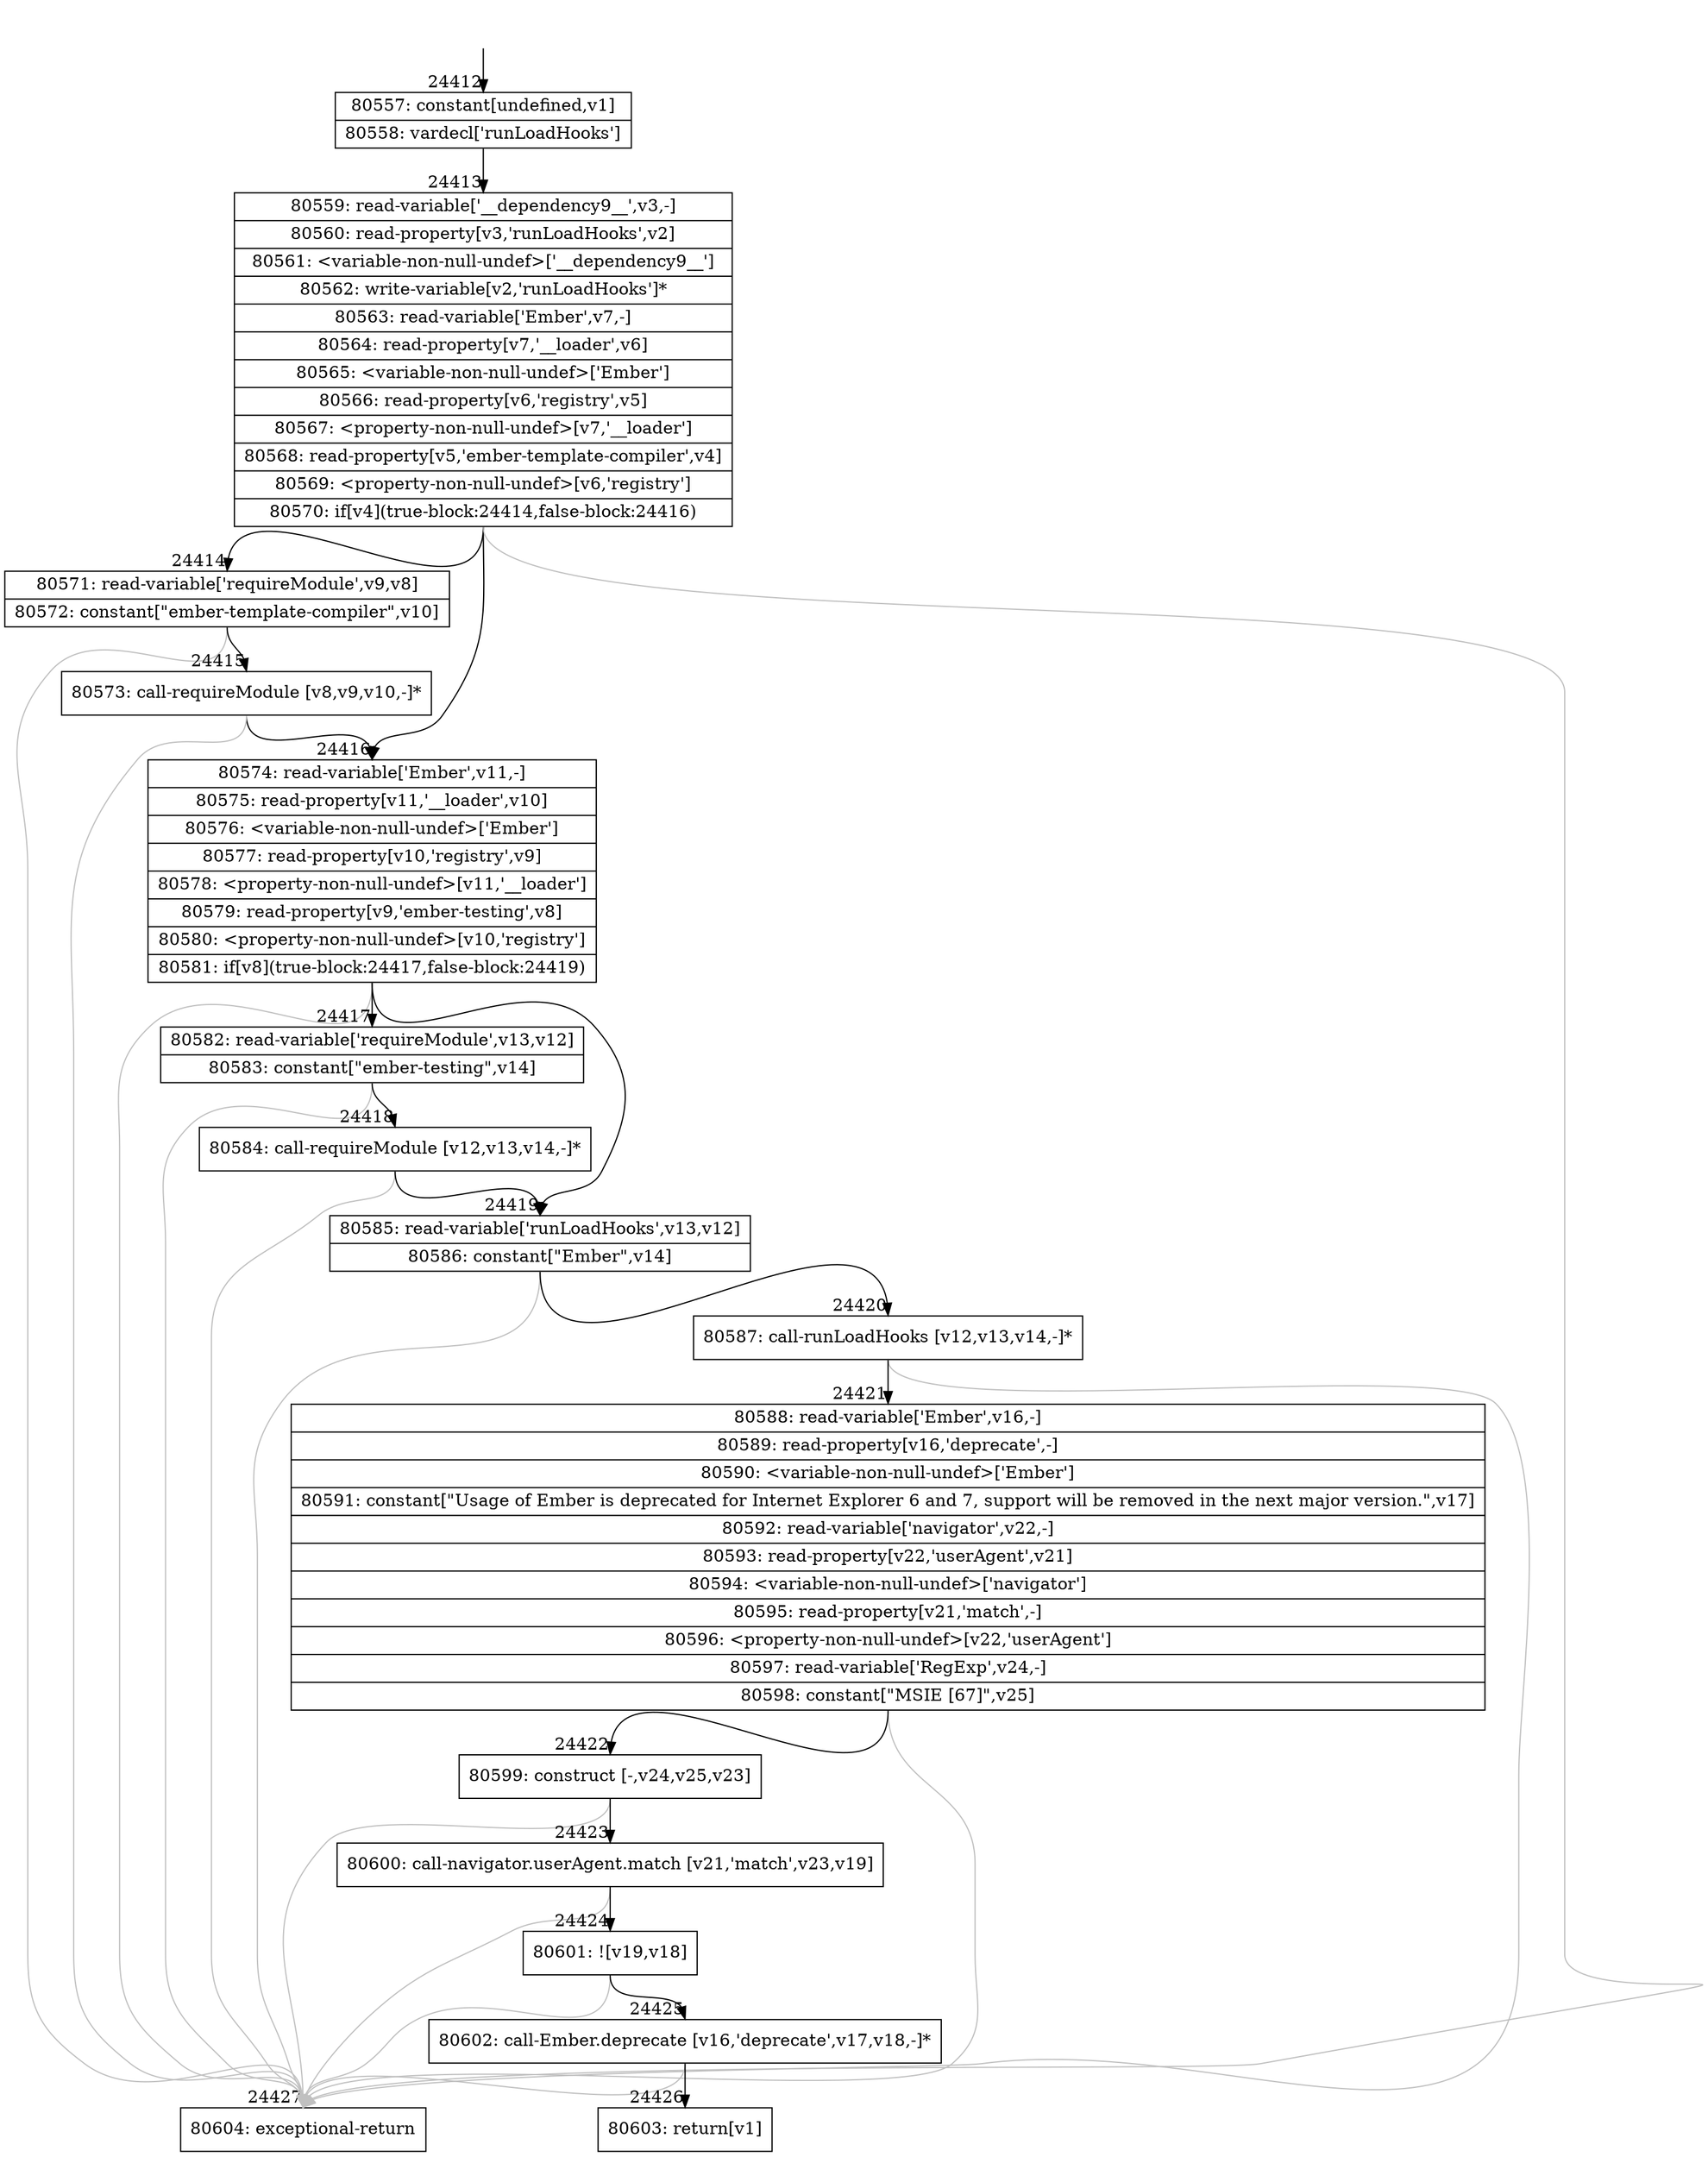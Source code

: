 digraph {
rankdir="TD"
BB_entry2134[shape=none,label=""];
BB_entry2134 -> BB24412 [tailport=s, headport=n, headlabel="    24412"]
BB24412 [shape=record label="{80557: constant[undefined,v1]|80558: vardecl['runLoadHooks']}" ] 
BB24412 -> BB24413 [tailport=s, headport=n, headlabel="      24413"]
BB24413 [shape=record label="{80559: read-variable['__dependency9__',v3,-]|80560: read-property[v3,'runLoadHooks',v2]|80561: \<variable-non-null-undef\>['__dependency9__']|80562: write-variable[v2,'runLoadHooks']*|80563: read-variable['Ember',v7,-]|80564: read-property[v7,'__loader',v6]|80565: \<variable-non-null-undef\>['Ember']|80566: read-property[v6,'registry',v5]|80567: \<property-non-null-undef\>[v7,'__loader']|80568: read-property[v5,'ember-template-compiler',v4]|80569: \<property-non-null-undef\>[v6,'registry']|80570: if[v4](true-block:24414,false-block:24416)}" ] 
BB24413 -> BB24414 [tailport=s, headport=n, headlabel="      24414"]
BB24413 -> BB24416 [tailport=s, headport=n, headlabel="      24416"]
BB24413 -> BB24427 [tailport=s, headport=n, color=gray, headlabel="      24427"]
BB24414 [shape=record label="{80571: read-variable['requireModule',v9,v8]|80572: constant[\"ember-template-compiler\",v10]}" ] 
BB24414 -> BB24415 [tailport=s, headport=n, headlabel="      24415"]
BB24414 -> BB24427 [tailport=s, headport=n, color=gray]
BB24415 [shape=record label="{80573: call-requireModule [v8,v9,v10,-]*}" ] 
BB24415 -> BB24416 [tailport=s, headport=n]
BB24415 -> BB24427 [tailport=s, headport=n, color=gray]
BB24416 [shape=record label="{80574: read-variable['Ember',v11,-]|80575: read-property[v11,'__loader',v10]|80576: \<variable-non-null-undef\>['Ember']|80577: read-property[v10,'registry',v9]|80578: \<property-non-null-undef\>[v11,'__loader']|80579: read-property[v9,'ember-testing',v8]|80580: \<property-non-null-undef\>[v10,'registry']|80581: if[v8](true-block:24417,false-block:24419)}" ] 
BB24416 -> BB24417 [tailport=s, headport=n, headlabel="      24417"]
BB24416 -> BB24419 [tailport=s, headport=n, headlabel="      24419"]
BB24416 -> BB24427 [tailport=s, headport=n, color=gray]
BB24417 [shape=record label="{80582: read-variable['requireModule',v13,v12]|80583: constant[\"ember-testing\",v14]}" ] 
BB24417 -> BB24418 [tailport=s, headport=n, headlabel="      24418"]
BB24417 -> BB24427 [tailport=s, headport=n, color=gray]
BB24418 [shape=record label="{80584: call-requireModule [v12,v13,v14,-]*}" ] 
BB24418 -> BB24419 [tailport=s, headport=n]
BB24418 -> BB24427 [tailport=s, headport=n, color=gray]
BB24419 [shape=record label="{80585: read-variable['runLoadHooks',v13,v12]|80586: constant[\"Ember\",v14]}" ] 
BB24419 -> BB24420 [tailport=s, headport=n, headlabel="      24420"]
BB24419 -> BB24427 [tailport=s, headport=n, color=gray]
BB24420 [shape=record label="{80587: call-runLoadHooks [v12,v13,v14,-]*}" ] 
BB24420 -> BB24421 [tailport=s, headport=n, headlabel="      24421"]
BB24420 -> BB24427 [tailport=s, headport=n, color=gray]
BB24421 [shape=record label="{80588: read-variable['Ember',v16,-]|80589: read-property[v16,'deprecate',-]|80590: \<variable-non-null-undef\>['Ember']|80591: constant[\"Usage of Ember is deprecated for Internet Explorer 6 and 7, support will be removed in the next major version.\",v17]|80592: read-variable['navigator',v22,-]|80593: read-property[v22,'userAgent',v21]|80594: \<variable-non-null-undef\>['navigator']|80595: read-property[v21,'match',-]|80596: \<property-non-null-undef\>[v22,'userAgent']|80597: read-variable['RegExp',v24,-]|80598: constant[\"MSIE [67]\",v25]}" ] 
BB24421 -> BB24422 [tailport=s, headport=n, headlabel="      24422"]
BB24421 -> BB24427 [tailport=s, headport=n, color=gray]
BB24422 [shape=record label="{80599: construct [-,v24,v25,v23]}" ] 
BB24422 -> BB24423 [tailport=s, headport=n, headlabel="      24423"]
BB24422 -> BB24427 [tailport=s, headport=n, color=gray]
BB24423 [shape=record label="{80600: call-navigator.userAgent.match [v21,'match',v23,v19]}" ] 
BB24423 -> BB24424 [tailport=s, headport=n, headlabel="      24424"]
BB24423 -> BB24427 [tailport=s, headport=n, color=gray]
BB24424 [shape=record label="{80601: ![v19,v18]}" ] 
BB24424 -> BB24425 [tailport=s, headport=n, headlabel="      24425"]
BB24424 -> BB24427 [tailport=s, headport=n, color=gray]
BB24425 [shape=record label="{80602: call-Ember.deprecate [v16,'deprecate',v17,v18,-]*}" ] 
BB24425 -> BB24426 [tailport=s, headport=n, headlabel="      24426"]
BB24425 -> BB24427 [tailport=s, headport=n, color=gray]
BB24426 [shape=record label="{80603: return[v1]}" ] 
BB24427 [shape=record label="{80604: exceptional-return}" ] 
//#$~ 45917
}
